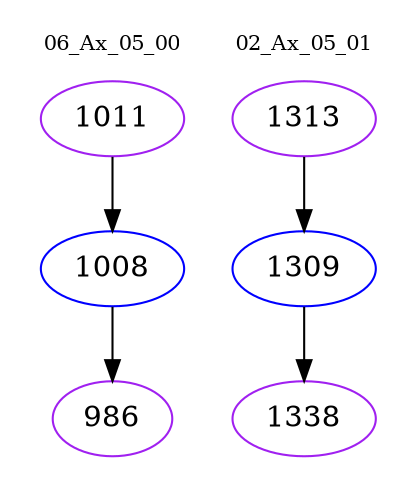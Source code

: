 digraph{
subgraph cluster_0 {
color = white
label = "06_Ax_05_00";
fontsize=10;
T0_1011 [label="1011", color="purple"]
T0_1011 -> T0_1008 [color="black"]
T0_1008 [label="1008", color="blue"]
T0_1008 -> T0_986 [color="black"]
T0_986 [label="986", color="purple"]
}
subgraph cluster_1 {
color = white
label = "02_Ax_05_01";
fontsize=10;
T1_1313 [label="1313", color="purple"]
T1_1313 -> T1_1309 [color="black"]
T1_1309 [label="1309", color="blue"]
T1_1309 -> T1_1338 [color="black"]
T1_1338 [label="1338", color="purple"]
}
}
